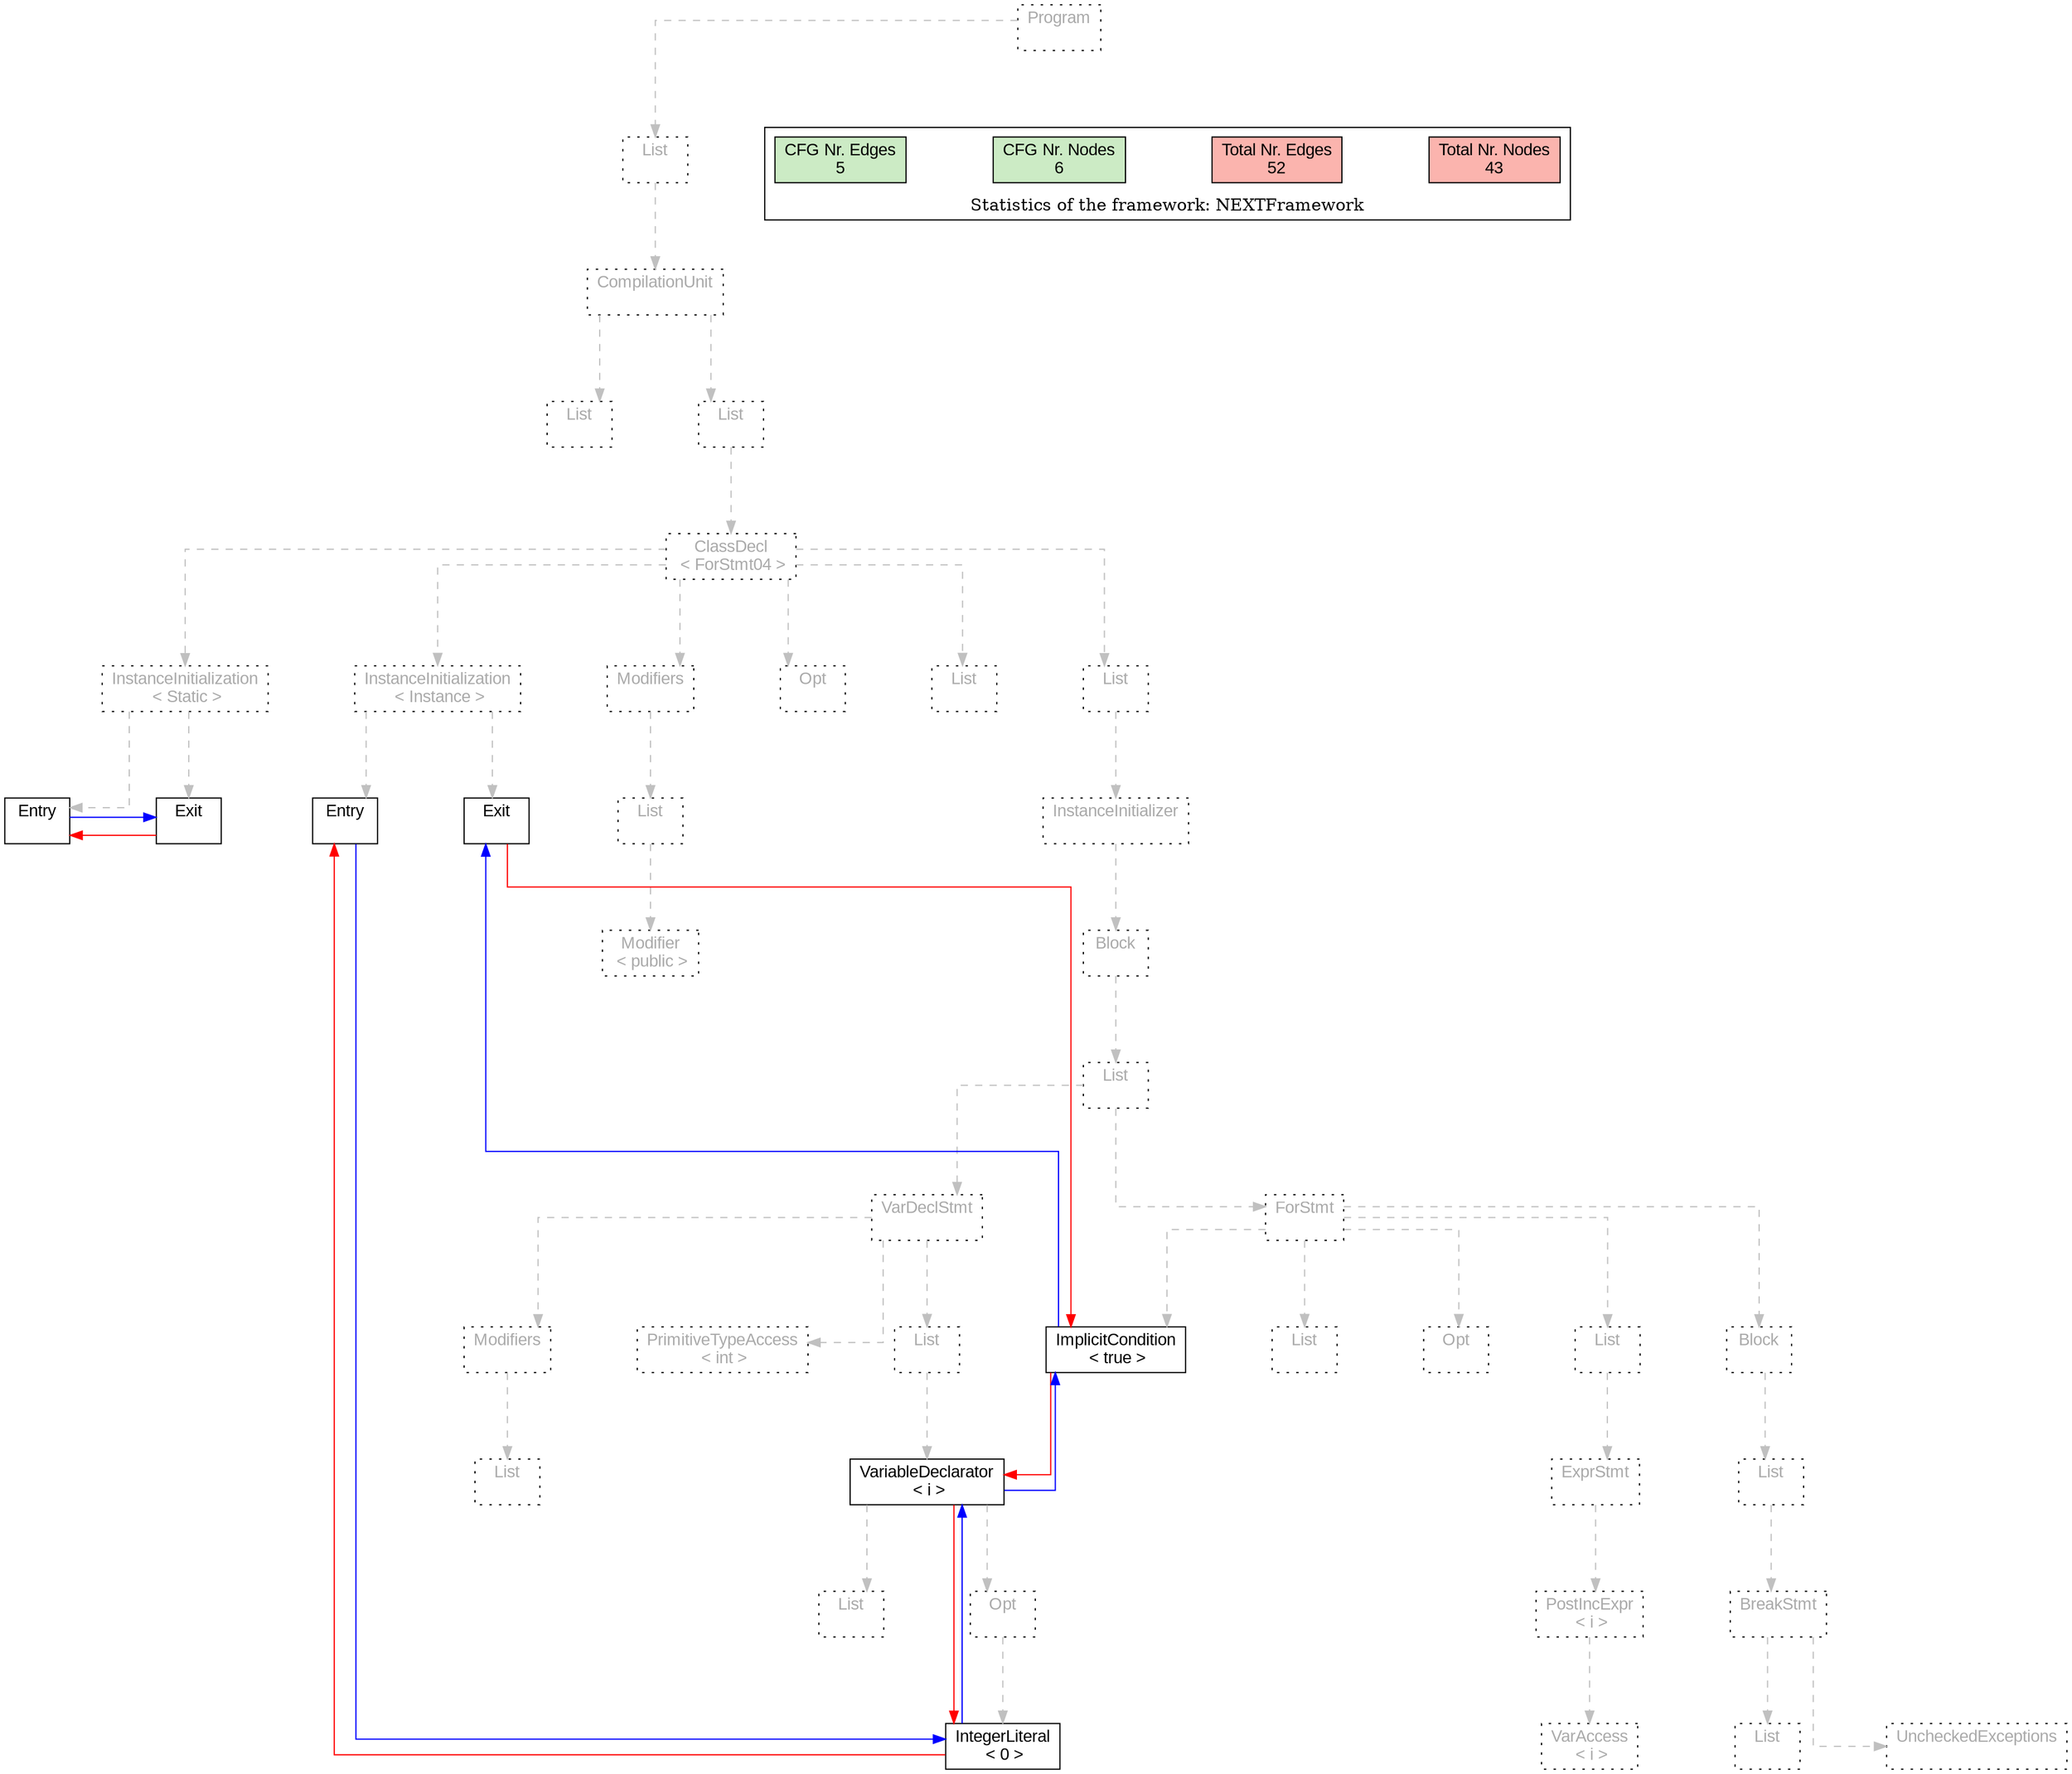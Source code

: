 digraph G {
graph [splines=ortho, nodesep="1", ranksep="1"]
node [shape=rect, fontname=Arial];
{ rank = same; "Program[0]"}
{ rank = same; "List[1]"}
{ rank = same; "CompilationUnit[2]"}
{ rank = same; "List[3]"; "List[4]"}
{ rank = same; "ClassDecl[5]"}
{ rank = same; "Modifiers[22]"; "Opt[25]"; "List[26]"; "List[27]"; "InstanceInitialization[6]"; "InstanceInitialization[14]"}
{ rank = same; "List[23]"; "InstanceInitializer[28]"; "Entry[7]"; "Exit[8]"; "Entry[15]"; "Exit[16]"}
{ rank = same; "Modifier[24]"; "Block[29]"}
{ rank = same; "List[30]"}
{ rank = same; "VarDeclStmt[31]"; "ForStmt[40]"}
{ rank = same; "Modifiers[32]"; "PrimitiveTypeAccess[34]"; "List[35]"; "List[41]"; "Opt[42]"; "List[43]"; "Block[47]"; "ImplicitCondition[52]"}
{ rank = same; "List[33]"; "VariableDeclarator[36]"; "ExprStmt[44]"; "List[48]"}
{ rank = same; "List[37]"; "Opt[38]"; "PostIncExpr[45]"; "BreakStmt[49]"}
{ rank = same; "IntegerLiteral[39]"; "VarAccess[46]"; "List[51]"; "UncheckedExceptions[50]"}
"Program[0]" [label="Program\n ", style= dotted   fillcolor="#eeeeee" fontcolor="#aaaaaa"  ]
"List[1]" [label="List\n ", style= dotted   fillcolor="#eeeeee" fontcolor="#aaaaaa"  ]
"CompilationUnit[2]" [label="CompilationUnit\n ", style= dotted   fillcolor="#eeeeee" fontcolor="#aaaaaa"  ]
"List[3]" [label="List\n ", style= dotted   fillcolor="#eeeeee" fontcolor="#aaaaaa"  ]
"List[4]" [label="List\n ", style= dotted   fillcolor="#eeeeee" fontcolor="#aaaaaa"  ]
"ClassDecl[5]" [label="ClassDecl\n < ForStmt04 >", style= dotted   fillcolor="#eeeeee" fontcolor="#aaaaaa"  ]
"Modifiers[22]" [label="Modifiers\n ", style= dotted   fillcolor="#eeeeee" fontcolor="#aaaaaa"  ]
"List[23]" [label="List\n ", style= dotted   fillcolor="#eeeeee" fontcolor="#aaaaaa"  ]
"Modifier[24]" [label="Modifier\n < public >", style= dotted   fillcolor="#eeeeee" fontcolor="#aaaaaa"  ]
"Opt[25]" [label="Opt\n ", style= dotted   fillcolor="#eeeeee" fontcolor="#aaaaaa"  ]
"List[26]" [label="List\n ", style= dotted   fillcolor="#eeeeee" fontcolor="#aaaaaa"  ]
"List[27]" [label="List\n ", style= dotted   fillcolor="#eeeeee" fontcolor="#aaaaaa"  ]
"InstanceInitializer[28]" [label="InstanceInitializer\n ", style= dotted   fillcolor="#eeeeee" fontcolor="#aaaaaa"  ]
"Block[29]" [label="Block\n ", style= dotted   fillcolor="#eeeeee" fontcolor="#aaaaaa"  ]
"List[30]" [label="List\n ", style= dotted   fillcolor="#eeeeee" fontcolor="#aaaaaa"  ]
"VarDeclStmt[31]" [label="VarDeclStmt\n ", style= dotted   fillcolor="#eeeeee" fontcolor="#aaaaaa"  ]
"Modifiers[32]" [label="Modifiers\n ", style= dotted   fillcolor="#eeeeee" fontcolor="#aaaaaa"  ]
"List[33]" [label="List\n ", style= dotted   fillcolor="#eeeeee" fontcolor="#aaaaaa"  ]
"PrimitiveTypeAccess[34]" [label="PrimitiveTypeAccess\n < int >", style= dotted   fillcolor="#eeeeee" fontcolor="#aaaaaa"  ]
"List[35]" [label="List\n ", style= dotted   fillcolor="#eeeeee" fontcolor="#aaaaaa"  ]
"VariableDeclarator[36]" [label="VariableDeclarator\n < i >", fillcolor=white   style=filled  ]
"List[37]" [label="List\n ", style= dotted   fillcolor="#eeeeee" fontcolor="#aaaaaa"  ]
"Opt[38]" [label="Opt\n ", style= dotted   fillcolor="#eeeeee" fontcolor="#aaaaaa"  ]
"IntegerLiteral[39]" [label="IntegerLiteral\n < 0 >", fillcolor=white   style=filled  ]
"ForStmt[40]" [label="ForStmt\n ", style= dotted   fillcolor="#eeeeee" fontcolor="#aaaaaa"  ]
"List[41]" [label="List\n ", style= dotted   fillcolor="#eeeeee" fontcolor="#aaaaaa"  ]
"Opt[42]" [label="Opt\n ", style= dotted   fillcolor="#eeeeee" fontcolor="#aaaaaa"  ]
"List[43]" [label="List\n ", style= dotted   fillcolor="#eeeeee" fontcolor="#aaaaaa"  ]
"ExprStmt[44]" [label="ExprStmt\n ", style= dotted   fillcolor="#eeeeee" fontcolor="#aaaaaa"  ]
"PostIncExpr[45]" [label="PostIncExpr\n < i >", style= dotted   fillcolor="#eeeeee" fontcolor="#aaaaaa"  ]
"VarAccess[46]" [label="VarAccess\n < i >", style= dotted   fillcolor="#eeeeee" fontcolor="#aaaaaa"  ]
"Block[47]" [label="Block\n ", style= dotted   fillcolor="#eeeeee" fontcolor="#aaaaaa"  ]
"List[48]" [label="List\n ", style= dotted   fillcolor="#eeeeee" fontcolor="#aaaaaa"  ]
"BreakStmt[49]" [label="BreakStmt\n ", style= dotted   fillcolor="#eeeeee" fontcolor="#aaaaaa"  ]
"List[51]" [label="List\n ", style= dotted   fillcolor="#eeeeee" fontcolor="#aaaaaa"  ]
"UncheckedExceptions[50]" [label="UncheckedExceptions\n ", style= dotted   fillcolor="#eeeeee" fontcolor="#aaaaaa"  ]
"ImplicitCondition[52]" [label="ImplicitCondition\n < true >", fillcolor=white   style=filled  ]
"InstanceInitialization[6]" [label="InstanceInitialization\n < Instance >", style= dotted   fillcolor="#eeeeee" fontcolor="#aaaaaa"  ]
"Entry[7]" [label="Entry\n ", fillcolor=white   style=filled  ]
"Exit[8]" [label="Exit\n ", fillcolor=white   style=filled  ]
"InstanceInitialization[14]" [label="InstanceInitialization\n < Static >", style= dotted   fillcolor="#eeeeee" fontcolor="#aaaaaa"  ]
"Entry[15]" [label="Entry\n ", fillcolor=white   style=filled  ]
"Exit[16]" [label="Exit\n ", fillcolor=white   style=filled  ]
"CompilationUnit[2]" -> "List[3]" [style=dashed, color=gray]
"List[23]" -> "Modifier[24]" [style=dashed, color=gray]
"Modifiers[22]" -> "List[23]" [style=dashed, color=gray]
"ClassDecl[5]" -> "Modifiers[22]" [style=dashed, color=gray]
"ClassDecl[5]" -> "Opt[25]" [style=dashed, color=gray]
"ClassDecl[5]" -> "List[26]" [style=dashed, color=gray]
"Modifiers[32]" -> "List[33]" [style=dashed, color=gray]
"VarDeclStmt[31]" -> "Modifiers[32]" [style=dashed, color=gray]
"VarDeclStmt[31]" -> "PrimitiveTypeAccess[34]" [style=dashed, color=gray]
"VariableDeclarator[36]" -> "List[37]" [style=dashed, color=gray]
"Opt[38]" -> "IntegerLiteral[39]" [style=dashed, color=gray]
"VariableDeclarator[36]" -> "Opt[38]" [style=dashed, color=gray]
"List[35]" -> "VariableDeclarator[36]" [style=dashed, color=gray]
"VarDeclStmt[31]" -> "List[35]" [style=dashed, color=gray]
"List[30]" -> "VarDeclStmt[31]" [style=dashed, color=gray]
"ForStmt[40]" -> "List[41]" [style=dashed, color=gray]
"ForStmt[40]" -> "Opt[42]" [style=dashed, color=gray]
"PostIncExpr[45]" -> "VarAccess[46]" [style=dashed, color=gray]
"ExprStmt[44]" -> "PostIncExpr[45]" [style=dashed, color=gray]
"List[43]" -> "ExprStmt[44]" [style=dashed, color=gray]
"ForStmt[40]" -> "List[43]" [style=dashed, color=gray]
"BreakStmt[49]" -> "List[51]" [style=dashed, color=gray]
"BreakStmt[49]" -> "UncheckedExceptions[50]" [style=dashed, color=gray]
"List[48]" -> "BreakStmt[49]" [style=dashed, color=gray]
"Block[47]" -> "List[48]" [style=dashed, color=gray]
"ForStmt[40]" -> "Block[47]" [style=dashed, color=gray]
"ForStmt[40]" -> "ImplicitCondition[52]" [style=dashed, color=gray]
"List[30]" -> "ForStmt[40]" [style=dashed, color=gray]
"Block[29]" -> "List[30]" [style=dashed, color=gray]
"InstanceInitializer[28]" -> "Block[29]" [style=dashed, color=gray]
"List[27]" -> "InstanceInitializer[28]" [style=dashed, color=gray]
"ClassDecl[5]" -> "List[27]" [style=dashed, color=gray]
"InstanceInitialization[6]" -> "Entry[7]" [style=dashed, color=gray]
"InstanceInitialization[6]" -> "Exit[8]" [style=dashed, color=gray]
"InstanceInitialization[14]" -> "Entry[15]" [style=dashed, color=gray]
"InstanceInitialization[14]" -> "Exit[16]" [style=dashed, color=gray]
"ClassDecl[5]" -> "InstanceInitialization[6]" [style=dashed, color=gray]
"ClassDecl[5]" -> "InstanceInitialization[14]" [style=dashed, color=gray]
"List[4]" -> "ClassDecl[5]" [style=dashed, color=gray]
"CompilationUnit[2]" -> "List[4]" [style=dashed, color=gray]
"List[1]" -> "CompilationUnit[2]" [style=dashed, color=gray]
"Program[0]" -> "List[1]" [style=dashed, color=gray]
"Exit[16]" -> "Entry[15]" [color=red, constraint=false]
"Entry[15]" -> "Exit[16]" [color=blue, constraint=false, xlabel=" "] 
"Exit[8]" -> "ImplicitCondition[52]" [color=red, constraint=false]
"ImplicitCondition[52]" -> "Exit[8]" [color=blue, constraint=false, xlabel=" "] 
"ImplicitCondition[52]" -> "VariableDeclarator[36]" [color=red, constraint=false]
"VariableDeclarator[36]" -> "ImplicitCondition[52]" [color=blue, constraint=false, xlabel=" "] 
"VariableDeclarator[36]" -> "IntegerLiteral[39]" [color=red, constraint=false]
"IntegerLiteral[39]" -> "VariableDeclarator[36]" [color=blue, constraint=false, xlabel=" "] 
"IntegerLiteral[39]" -> "Entry[7]" [color=red, constraint=false]
"Entry[7]" -> "IntegerLiteral[39]" [color=blue, constraint=false, xlabel=" "] 
"List[3]" -> "List[4]" [style=invis]
"InstanceInitialization[14]" -> "InstanceInitialization[6]" -> "Modifiers[22]" -> "Opt[25]" -> "List[26]" -> "List[27]" [style=invis]
"VarDeclStmt[31]" -> "ForStmt[40]" [style=invis]
"Modifiers[32]" -> "PrimitiveTypeAccess[34]" -> "List[35]" [style=invis]
"List[37]" -> "Opt[38]" [style=invis]
"List[41]" -> "Opt[42]" -> "List[43]" -> "Block[47]" [style=invis]
"Entry[7]" -> "Exit[8]" [style=invis]
"Entry[15]" -> "Exit[16]" [style=invis]

subgraph cluster_legend {
{node [style=filled, fillcolor=1, colorscheme="pastel13"]
Nodes [label="Total Nr. Nodes
43", fillcolor=1]
Edges [label="Total Nr. Edges
52", fillcolor=1]
NodesCFG [label="CFG Nr. Nodes
6", fillcolor=3]
EdgesCFG [label="CFG Nr. Edges
5", fillcolor=3]
Nodes-> "Program[0]" -> NodesCFG  [style="invis"]
Edges -> "Program[0]" ->EdgesCFG [style="invis"]}
label = "Statistics of the framework: NEXTFramework"
style="solid"
ranksep=0.05
nodesep=0.01
labelloc = b
len=2
}}
